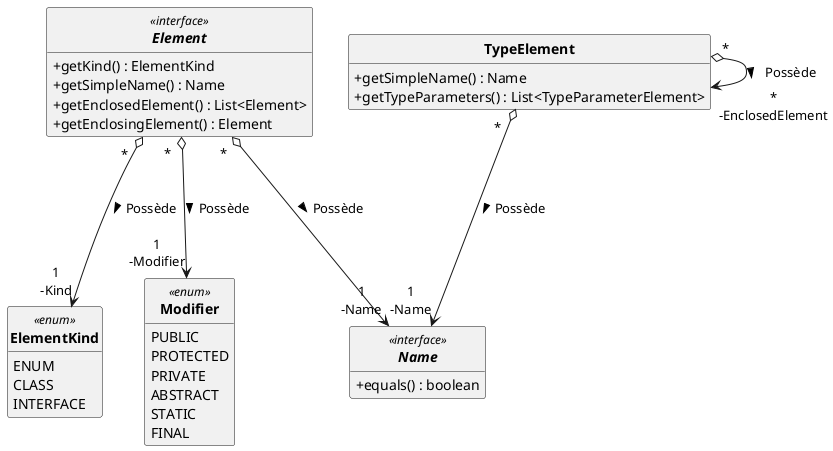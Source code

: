 @startuml
'https://plantuml.com/class-diagram
skinparam classAttributeIconSize 0
skinparam classFontStyle Bold
skinparam style strictuml
hide empty members

interface Element <<interface>>
{
    + getKind() : ElementKind
    + getSimpleName() : Name
    + getEnclosedElement() : List<Element>
    + getEnclosingElement() : Element
}

enum ElementKind <<enum>>
{
    ENUM
    CLASS
    INTERFACE
}

enum Modifier <<enum>>
{
    PUBLIC
    PROTECTED
    PRIVATE
    ABSTRACT
    STATIC
    FINAL
}

interface Name <<interface>>
{
    + equals() : boolean
}

class TypeElement
{
    + getSimpleName() : Name
    + getTypeParameters() : List<TypeParameterElement>
}

Element " *   " o---> "1\n-Kind" ElementKind : Possède >
Element " *   " o---> "1\n-Modifier" Modifier : Possède >
Element " *   " o---> "1\n-Name" Name : Possède >
TypeElement " *   " o---> "1\n-Name" Name : Possède >
TypeElement " *   " o---> "*\n-EnclosedElement" TypeElement : Possède >

@enduml